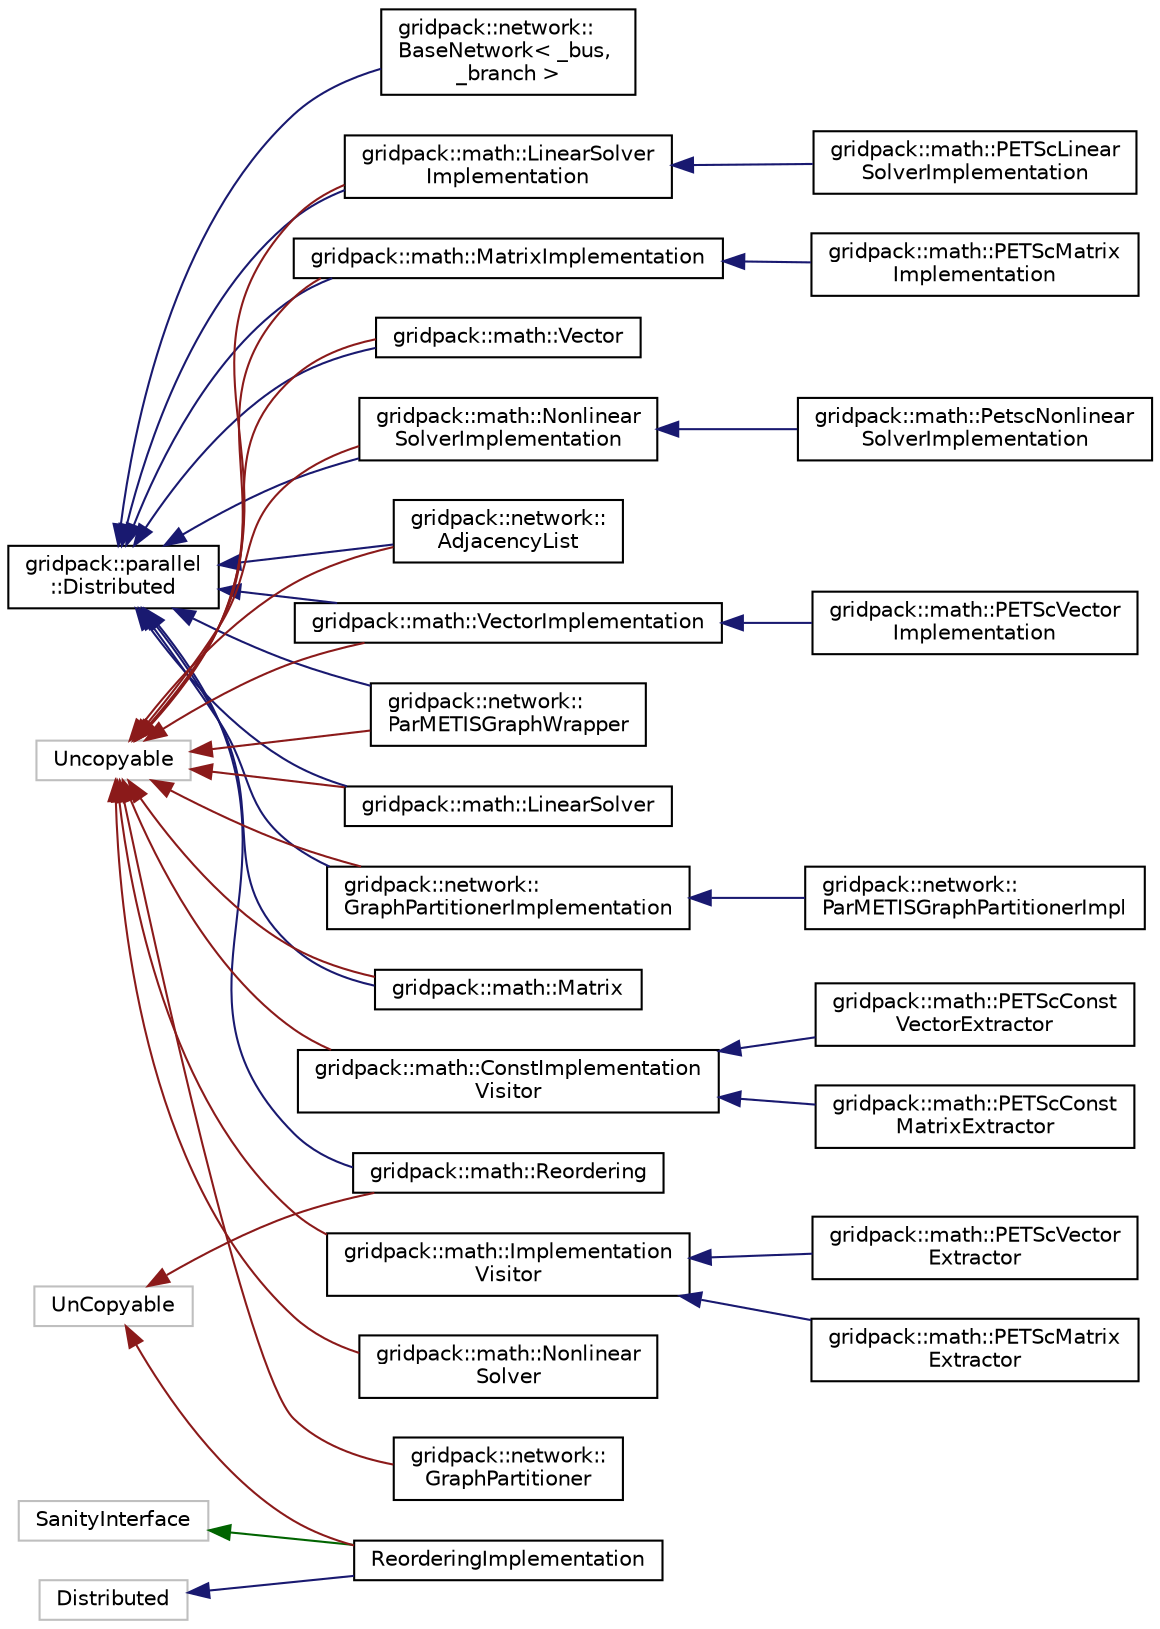 digraph "Graphical Class Hierarchy"
{
  edge [fontname="Helvetica",fontsize="10",labelfontname="Helvetica",labelfontsize="10"];
  node [fontname="Helvetica",fontsize="10",shape=record];
  rankdir="LR";
  Node1 [label="gridpack::parallel\l::Distributed",height=0.2,width=0.4,color="black", fillcolor="white", style="filled",URL="$classgridpack_1_1parallel_1_1_distributed.html",tooltip="Serves as a base class for parallel things. "];
  Node1 -> Node2 [dir="back",color="midnightblue",fontsize="10",style="solid",fontname="Helvetica"];
  Node2 [label="gridpack::math::LinearSolver",height=0.2,width=0.4,color="black", fillcolor="white", style="filled",URL="$classgridpack_1_1math_1_1_linear_solver.html"];
  Node1 -> Node3 [dir="back",color="midnightblue",fontsize="10",style="solid",fontname="Helvetica"];
  Node3 [label="gridpack::math::LinearSolver\lImplementation",height=0.2,width=0.4,color="black", fillcolor="white", style="filled",URL="$classgridpack_1_1math_1_1_linear_solver_implementation.html"];
  Node3 -> Node4 [dir="back",color="midnightblue",fontsize="10",style="solid",fontname="Helvetica"];
  Node4 [label="gridpack::math::PETScLinear\lSolverImplementation",height=0.2,width=0.4,color="black", fillcolor="white", style="filled",URL="$classgridpack_1_1math_1_1_p_e_t_sc_linear_solver_implementation.html"];
  Node1 -> Node5 [dir="back",color="midnightblue",fontsize="10",style="solid",fontname="Helvetica"];
  Node5 [label="gridpack::math::Matrix",height=0.2,width=0.4,color="black", fillcolor="white", style="filled",URL="$classgridpack_1_1math_1_1_matrix.html",tooltip="A parallel or serial matrix of real values. "];
  Node1 -> Node6 [dir="back",color="midnightblue",fontsize="10",style="solid",fontname="Helvetica"];
  Node6 [label="gridpack::math::MatrixImplementation",height=0.2,width=0.4,color="black", fillcolor="white", style="filled",URL="$classgridpack_1_1math_1_1_matrix_implementation.html"];
  Node6 -> Node7 [dir="back",color="midnightblue",fontsize="10",style="solid",fontname="Helvetica"];
  Node7 [label="gridpack::math::PETScMatrix\lImplementation",height=0.2,width=0.4,color="black", fillcolor="white", style="filled",URL="$classgridpack_1_1math_1_1_p_e_t_sc_matrix_implementation.html"];
  Node1 -> Node8 [dir="back",color="midnightblue",fontsize="10",style="solid",fontname="Helvetica"];
  Node8 [label="gridpack::math::Nonlinear\lSolverImplementation",height=0.2,width=0.4,color="black", fillcolor="white", style="filled",URL="$classgridpack_1_1math_1_1_nonlinear_solver_implementation.html"];
  Node8 -> Node9 [dir="back",color="midnightblue",fontsize="10",style="solid",fontname="Helvetica"];
  Node9 [label="gridpack::math::PetscNonlinear\lSolverImplementation",height=0.2,width=0.4,color="black", fillcolor="white", style="filled",URL="$classgridpack_1_1math_1_1_petsc_nonlinear_solver_implementation.html"];
  Node1 -> Node10 [dir="back",color="midnightblue",fontsize="10",style="solid",fontname="Helvetica"];
  Node10 [label="gridpack::math::Reordering",height=0.2,width=0.4,color="black", fillcolor="white", style="filled",URL="$classgridpack_1_1math_1_1_reordering.html",tooltip="Encapsulates a mapping from one index set to another. "];
  Node1 -> Node11 [dir="back",color="midnightblue",fontsize="10",style="solid",fontname="Helvetica"];
  Node11 [label="gridpack::math::Vector",height=0.2,width=0.4,color="black", fillcolor="white", style="filled",URL="$classgridpack_1_1math_1_1_vector.html",tooltip="A parallel or serial vector of values. "];
  Node1 -> Node12 [dir="back",color="midnightblue",fontsize="10",style="solid",fontname="Helvetica"];
  Node12 [label="gridpack::math::VectorImplementation",height=0.2,width=0.4,color="black", fillcolor="white", style="filled",URL="$classgridpack_1_1math_1_1_vector_implementation.html"];
  Node12 -> Node13 [dir="back",color="midnightblue",fontsize="10",style="solid",fontname="Helvetica"];
  Node13 [label="gridpack::math::PETScVector\lImplementation",height=0.2,width=0.4,color="black", fillcolor="white", style="filled",URL="$classgridpack_1_1math_1_1_p_e_t_sc_vector_implementation.html"];
  Node1 -> Node14 [dir="back",color="midnightblue",fontsize="10",style="solid",fontname="Helvetica"];
  Node14 [label="gridpack::network::\lAdjacencyList",height=0.2,width=0.4,color="black", fillcolor="white", style="filled",URL="$classgridpack_1_1network_1_1_adjacency_list.html"];
  Node1 -> Node15 [dir="back",color="midnightblue",fontsize="10",style="solid",fontname="Helvetica"];
  Node15 [label="gridpack::network::\lBaseNetwork\< _bus, \l_branch \>",height=0.2,width=0.4,color="black", fillcolor="white", style="filled",URL="$classgridpack_1_1network_1_1_base_network.html"];
  Node1 -> Node16 [dir="back",color="midnightblue",fontsize="10",style="solid",fontname="Helvetica"];
  Node16 [label="gridpack::network::\lGraphPartitionerImplementation",height=0.2,width=0.4,color="black", fillcolor="white", style="filled",URL="$classgridpack_1_1network_1_1_graph_partitioner_implementation.html"];
  Node16 -> Node17 [dir="back",color="midnightblue",fontsize="10",style="solid",fontname="Helvetica"];
  Node17 [label="gridpack::network::\lParMETISGraphPartitionerImpl",height=0.2,width=0.4,color="black", fillcolor="white", style="filled",URL="$classgridpack_1_1network_1_1_par_m_e_t_i_s_graph_partitioner_impl.html"];
  Node1 -> Node18 [dir="back",color="midnightblue",fontsize="10",style="solid",fontname="Helvetica"];
  Node18 [label="gridpack::network::\lParMETISGraphWrapper",height=0.2,width=0.4,color="black", fillcolor="white", style="filled",URL="$classgridpack_1_1network_1_1_par_m_e_t_i_s_graph_wrapper.html",tooltip="Enapsulation of a ParMETIS format graph. "];
  Node19 [label="Distributed",height=0.2,width=0.4,color="grey75", fillcolor="white", style="filled"];
  Node19 -> Node20 [dir="back",color="midnightblue",fontsize="10",style="solid",fontname="Helvetica"];
  Node20 [label="ReorderingImplementation",height=0.2,width=0.4,color="black", fillcolor="white", style="filled",URL="$class_reordering_implementation.html"];
  Node21 [label="SanityInterface",height=0.2,width=0.4,color="grey75", fillcolor="white", style="filled"];
  Node21 -> Node20 [dir="back",color="darkgreen",fontsize="10",style="solid",fontname="Helvetica"];
  Node22 [label="UnCopyable",height=0.2,width=0.4,color="grey75", fillcolor="white", style="filled"];
  Node22 -> Node10 [dir="back",color="firebrick4",fontsize="10",style="solid",fontname="Helvetica"];
  Node22 -> Node20 [dir="back",color="firebrick4",fontsize="10",style="solid",fontname="Helvetica"];
  Node23 [label="Uncopyable",height=0.2,width=0.4,color="grey75", fillcolor="white", style="filled"];
  Node23 -> Node24 [dir="back",color="firebrick4",fontsize="10",style="solid",fontname="Helvetica"];
  Node24 [label="gridpack::math::ConstImplementation\lVisitor",height=0.2,width=0.4,color="black", fillcolor="white", style="filled",URL="$classgridpack_1_1math_1_1_const_implementation_visitor.html"];
  Node24 -> Node25 [dir="back",color="midnightblue",fontsize="10",style="solid",fontname="Helvetica"];
  Node25 [label="gridpack::math::PETScConst\lMatrixExtractor",height=0.2,width=0.4,color="black", fillcolor="white", style="filled",URL="$classgridpack_1_1math_1_1_p_e_t_sc_const_matrix_extractor.html"];
  Node24 -> Node26 [dir="back",color="midnightblue",fontsize="10",style="solid",fontname="Helvetica"];
  Node26 [label="gridpack::math::PETScConst\lVectorExtractor",height=0.2,width=0.4,color="black", fillcolor="white", style="filled",URL="$classgridpack_1_1math_1_1_p_e_t_sc_const_vector_extractor.html"];
  Node23 -> Node27 [dir="back",color="firebrick4",fontsize="10",style="solid",fontname="Helvetica"];
  Node27 [label="gridpack::math::Implementation\lVisitor",height=0.2,width=0.4,color="black", fillcolor="white", style="filled",URL="$classgridpack_1_1math_1_1_implementation_visitor.html"];
  Node27 -> Node28 [dir="back",color="midnightblue",fontsize="10",style="solid",fontname="Helvetica"];
  Node28 [label="gridpack::math::PETScMatrix\lExtractor",height=0.2,width=0.4,color="black", fillcolor="white", style="filled",URL="$classgridpack_1_1math_1_1_p_e_t_sc_matrix_extractor.html"];
  Node27 -> Node29 [dir="back",color="midnightblue",fontsize="10",style="solid",fontname="Helvetica"];
  Node29 [label="gridpack::math::PETScVector\lExtractor",height=0.2,width=0.4,color="black", fillcolor="white", style="filled",URL="$classgridpack_1_1math_1_1_p_e_t_sc_vector_extractor.html"];
  Node23 -> Node2 [dir="back",color="firebrick4",fontsize="10",style="solid",fontname="Helvetica"];
  Node23 -> Node3 [dir="back",color="firebrick4",fontsize="10",style="solid",fontname="Helvetica"];
  Node23 -> Node5 [dir="back",color="firebrick4",fontsize="10",style="solid",fontname="Helvetica"];
  Node23 -> Node6 [dir="back",color="firebrick4",fontsize="10",style="solid",fontname="Helvetica"];
  Node23 -> Node30 [dir="back",color="firebrick4",fontsize="10",style="solid",fontname="Helvetica"];
  Node30 [label="gridpack::math::Nonlinear\lSolver",height=0.2,width=0.4,color="black", fillcolor="white", style="filled",URL="$classgridpack_1_1math_1_1_nonlinear_solver.html"];
  Node23 -> Node8 [dir="back",color="firebrick4",fontsize="10",style="solid",fontname="Helvetica"];
  Node23 -> Node11 [dir="back",color="firebrick4",fontsize="10",style="solid",fontname="Helvetica"];
  Node23 -> Node12 [dir="back",color="firebrick4",fontsize="10",style="solid",fontname="Helvetica"];
  Node23 -> Node14 [dir="back",color="firebrick4",fontsize="10",style="solid",fontname="Helvetica"];
  Node23 -> Node31 [dir="back",color="firebrick4",fontsize="10",style="solid",fontname="Helvetica"];
  Node31 [label="gridpack::network::\lGraphPartitioner",height=0.2,width=0.4,color="black", fillcolor="white", style="filled",URL="$classgridpack_1_1network_1_1_graph_partitioner.html",tooltip="A class that serves as an interface to a graph partitioning library. "];
  Node23 -> Node16 [dir="back",color="firebrick4",fontsize="10",style="solid",fontname="Helvetica"];
  Node23 -> Node18 [dir="back",color="firebrick4",fontsize="10",style="solid",fontname="Helvetica"];
}
